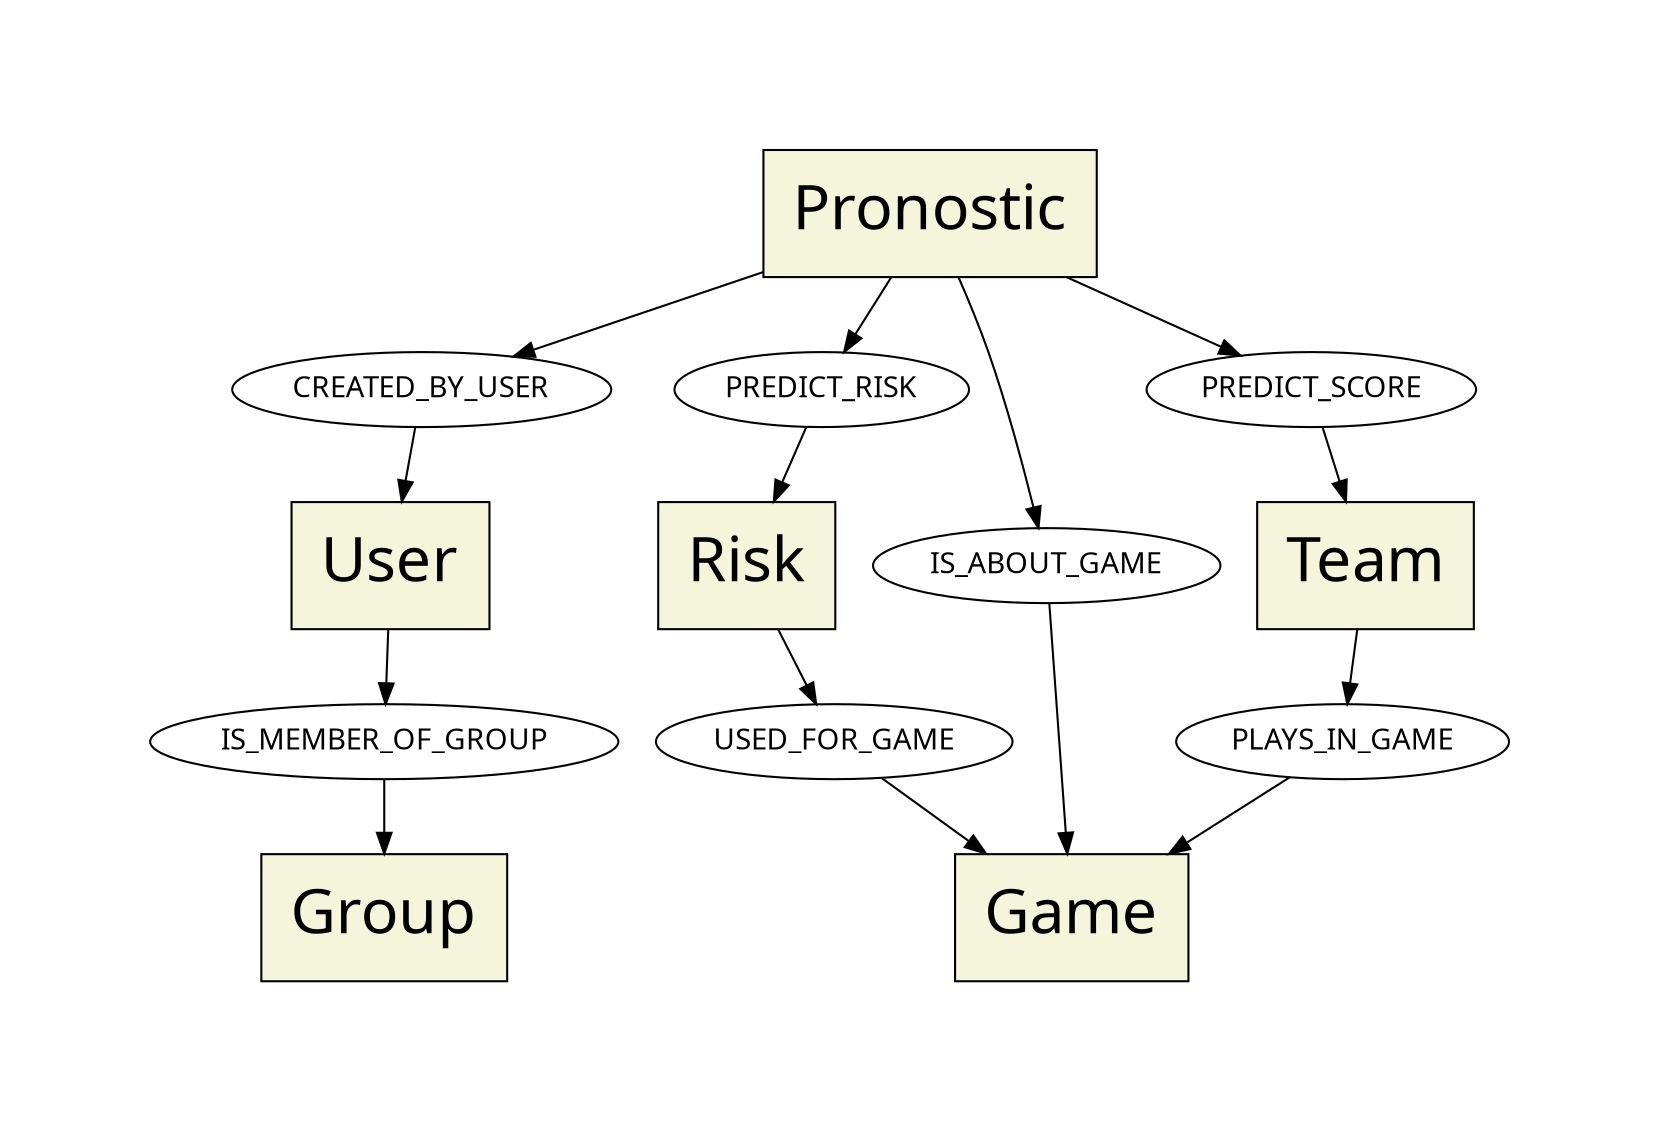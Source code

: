 digraph G {
    graph [pad="1,1"];
    {
        User [shape=rect, fillcolor=beige style=filled, margin="0.2,0.2", fontsize="30", fontname=sansserif]
        Group [shape=rect, fillcolor=beige style=filled, margin="0.2,0.2", fontsize="30", fontname=sansserif]
        Pronostic [shape=rect, fillcolor=beige style=filled, margin="0.2,0.2", fontsize="30", fontname=sansserif]
        Risk [shape=rect, fillcolor=beige style=filled, margin="0.2,0.2", fontsize="30", fontname=sansserif]
        Game [shape=rect, fillcolor=beige style=filled, margin="0.2,0.2", fontsize="30", fontname=sansserif]
        Team [shape=rect, fillcolor=beige style=filled, margin="0.2,0.2", fontsize="30", fontname=sansserif]
        IS_MEMBER_OF_GROUP [shape=ellipse, fontname=sansserif]
        CREATED_BY_USER [shape=ellipse, fontname=sansserif]
        PREDICT_RISK [shape=ellipse, fontname=sansserif]
        USED_FOR_GAME [shape=ellipse, fontname=sansserif]
        IS_ABOUT_GAME [shape=ellipse, fontname=sansserif]
        PREDICT_SCORE [shape=ellipse, fontname=sansserif]
        PLAYS_IN_GAME [shape=ellipse, fontname=sansserif]
    }
    User -> IS_MEMBER_OF_GROUP -> Group;
    Pronostic -> CREATED_BY_USER -> User;
    Pronostic -> PREDICT_RISK -> Risk;
    Pronostic -> IS_ABOUT_GAME -> Game;
    Pronostic -> PREDICT_SCORE -> Team;
    Risk -> USED_FOR_GAME -> Game;
    Team -> PLAYS_IN_GAME -> Game;
}